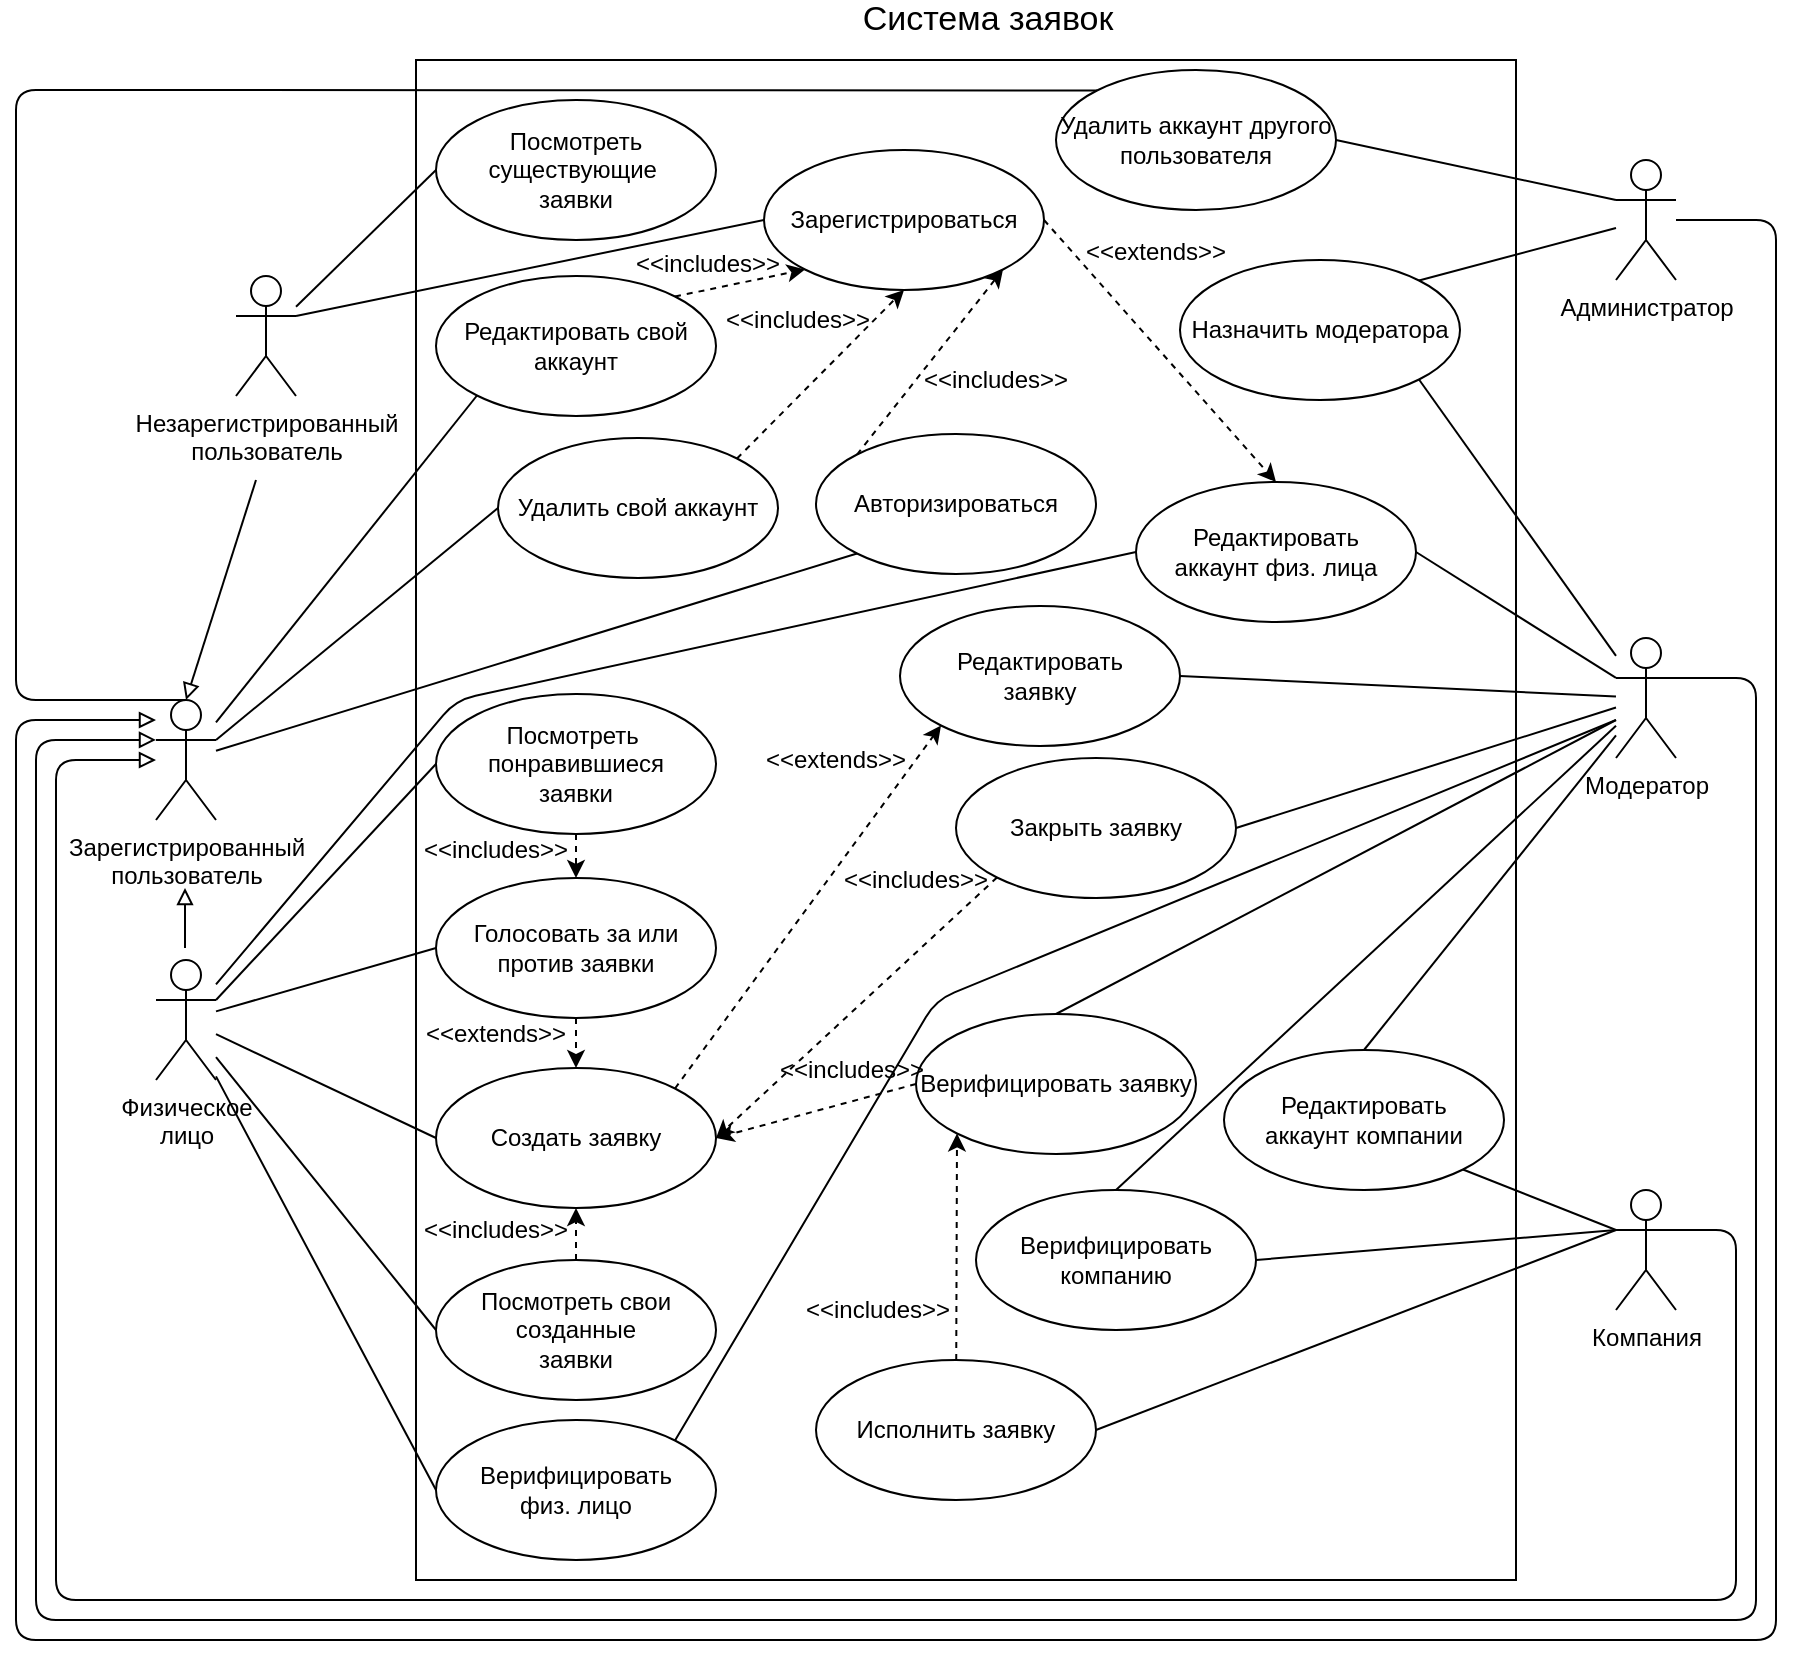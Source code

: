 <mxfile version="13.11.0" type="device"><diagram id="0nyhtT5LMbtZ97pqgB7c" name="Page-1"><mxGraphModel dx="946" dy="610" grid="1" gridSize="10" guides="1" tooltips="1" connect="1" arrows="1" fold="1" page="1" pageScale="1" pageWidth="827" pageHeight="1169" background="#ffffff" math="0" shadow="0"><root><mxCell id="0"/><mxCell id="1" parent="0"/><mxCell id="nvOmod-c5bXxlz6w6_PZ-1" value="" style="rounded=0;whiteSpace=wrap;html=1;" parent="1" vertex="1"><mxGeometry x="240" y="40" width="550" height="760" as="geometry"/></mxCell><mxCell id="nvOmod-c5bXxlz6w6_PZ-2" value="Незарегистрированный&lt;br&gt;пользователь" style="shape=umlActor;verticalLabelPosition=bottom;verticalAlign=top;html=1;outlineConnect=0;" parent="1" vertex="1"><mxGeometry x="150" y="148" width="30" height="60" as="geometry"/></mxCell><mxCell id="nvOmod-c5bXxlz6w6_PZ-5" value="Физическое&lt;br&gt;лицо" style="shape=umlActor;verticalLabelPosition=bottom;verticalAlign=top;html=1;outlineConnect=0;" parent="1" vertex="1"><mxGeometry x="110" y="490" width="30" height="60" as="geometry"/></mxCell><mxCell id="nvOmod-c5bXxlz6w6_PZ-7" value="Компания" style="shape=umlActor;verticalLabelPosition=bottom;verticalAlign=top;html=1;outlineConnect=0;" parent="1" vertex="1"><mxGeometry x="840" y="605" width="30" height="60" as="geometry"/></mxCell><mxCell id="nvOmod-c5bXxlz6w6_PZ-8" value="Модератор" style="shape=umlActor;verticalLabelPosition=bottom;verticalAlign=top;html=1;outlineConnect=0;" parent="1" vertex="1"><mxGeometry x="840" y="329" width="30" height="60" as="geometry"/></mxCell><mxCell id="nvOmod-c5bXxlz6w6_PZ-10" value="Зарегистрироваться" style="ellipse;whiteSpace=wrap;html=1;" parent="1" vertex="1"><mxGeometry x="414" y="85" width="140" height="70" as="geometry"/></mxCell><mxCell id="nvOmod-c5bXxlz6w6_PZ-11" value="Авторизироваться" style="ellipse;whiteSpace=wrap;html=1;" parent="1" vertex="1"><mxGeometry x="440" y="227" width="140" height="70" as="geometry"/></mxCell><mxCell id="nvOmod-c5bXxlz6w6_PZ-12" value="" style="endArrow=block;html=1;endFill=0;entryX=0.5;entryY=0;entryDx=0;entryDy=0;entryPerimeter=0;" parent="1" edge="1" target="nvOmod-c5bXxlz6w6_PZ-56"><mxGeometry width="50" height="50" relative="1" as="geometry"><mxPoint x="160" y="250" as="sourcePoint"/><mxPoint x="125" y="230" as="targetPoint"/></mxGeometry></mxCell><mxCell id="nvOmod-c5bXxlz6w6_PZ-14" value="&lt;font style=&quot;font-size: 17px&quot;&gt;Система заявок&lt;/font&gt;" style="text;html=1;strokeColor=none;fillColor=none;align=center;verticalAlign=middle;whiteSpace=wrap;rounded=0;" parent="1" vertex="1"><mxGeometry x="446" y="10" width="160" height="20" as="geometry"/></mxCell><mxCell id="nvOmod-c5bXxlz6w6_PZ-15" value="Удалить свой аккаунт" style="ellipse;whiteSpace=wrap;html=1;" parent="1" vertex="1"><mxGeometry x="281" y="229" width="140" height="70" as="geometry"/></mxCell><mxCell id="nvOmod-c5bXxlz6w6_PZ-16" value="Создать заявку" style="ellipse;whiteSpace=wrap;html=1;" parent="1" vertex="1"><mxGeometry x="250" y="544" width="140" height="70" as="geometry"/></mxCell><mxCell id="nvOmod-c5bXxlz6w6_PZ-17" value="" style="endArrow=none;html=1;entryX=0;entryY=0.5;entryDx=0;entryDy=0;exitX=1;exitY=0.333;exitDx=0;exitDy=0;exitPerimeter=0;" parent="1" target="nvOmod-c5bXxlz6w6_PZ-10" edge="1" source="nvOmod-c5bXxlz6w6_PZ-2"><mxGeometry width="50" height="50" relative="1" as="geometry"><mxPoint x="190" y="120" as="sourcePoint"/><mxPoint x="440" y="290" as="targetPoint"/></mxGeometry></mxCell><mxCell id="nvOmod-c5bXxlz6w6_PZ-19" value="" style="endArrow=block;html=1;endFill=0;exitX=1;exitY=0.333;exitDx=0;exitDy=0;exitPerimeter=0;" parent="1" source="nvOmod-c5bXxlz6w6_PZ-7" edge="1"><mxGeometry width="50" height="50" relative="1" as="geometry"><mxPoint x="740" y="120" as="sourcePoint"/><mxPoint x="110" y="390" as="targetPoint"/><Array as="points"><mxPoint x="900" y="625"/><mxPoint x="900" y="810"/><mxPoint x="60" y="810"/><mxPoint x="60" y="390"/></Array></mxGeometry></mxCell><mxCell id="nvOmod-c5bXxlz6w6_PZ-22" value="" style="endArrow=block;html=1;endFill=0;exitX=1;exitY=0.333;exitDx=0;exitDy=0;exitPerimeter=0;entryX=0;entryY=0.333;entryDx=0;entryDy=0;entryPerimeter=0;" parent="1" source="nvOmod-c5bXxlz6w6_PZ-8" target="nvOmod-c5bXxlz6w6_PZ-56" edge="1"><mxGeometry width="50" height="50" relative="1" as="geometry"><mxPoint x="720" y="520" as="sourcePoint"/><mxPoint x="100" y="380" as="targetPoint"/><Array as="points"><mxPoint x="910" y="349"/><mxPoint x="910" y="820"/><mxPoint x="50" y="820"/><mxPoint x="50" y="380"/></Array></mxGeometry></mxCell><mxCell id="nvOmod-c5bXxlz6w6_PZ-23" value="" style="endArrow=none;html=1;entryX=0;entryY=0.5;entryDx=0;entryDy=0;exitX=1;exitY=0.333;exitDx=0;exitDy=0;exitPerimeter=0;" parent="1" source="nvOmod-c5bXxlz6w6_PZ-56" target="nvOmod-c5bXxlz6w6_PZ-15" edge="1"><mxGeometry width="50" height="50" relative="1" as="geometry"><mxPoint x="390" y="360" as="sourcePoint"/><mxPoint x="440" y="310" as="targetPoint"/></mxGeometry></mxCell><mxCell id="nvOmod-c5bXxlz6w6_PZ-24" value="" style="endArrow=none;html=1;entryX=0;entryY=0.5;entryDx=0;entryDy=0;" parent="1" source="nvOmod-c5bXxlz6w6_PZ-5" target="nvOmod-c5bXxlz6w6_PZ-16" edge="1"><mxGeometry width="50" height="50" relative="1" as="geometry"><mxPoint x="190" y="420" as="sourcePoint"/><mxPoint x="440" y="310" as="targetPoint"/></mxGeometry></mxCell><mxCell id="nvOmod-c5bXxlz6w6_PZ-26" value="" style="endArrow=none;html=1;entryX=0;entryY=1;entryDx=0;entryDy=0;" parent="1" source="nvOmod-c5bXxlz6w6_PZ-56" target="nvOmod-c5bXxlz6w6_PZ-11" edge="1"><mxGeometry width="50" height="50" relative="1" as="geometry"><mxPoint x="390" y="360" as="sourcePoint"/><mxPoint x="440" y="310" as="targetPoint"/><Array as="points"/></mxGeometry></mxCell><mxCell id="nvOmod-c5bXxlz6w6_PZ-28" value="" style="endArrow=classic;html=1;entryX=1;entryY=1;entryDx=0;entryDy=0;exitX=0;exitY=0;exitDx=0;exitDy=0;dashed=1;" parent="1" source="nvOmod-c5bXxlz6w6_PZ-11" target="nvOmod-c5bXxlz6w6_PZ-10" edge="1"><mxGeometry width="50" height="50" relative="1" as="geometry"><mxPoint x="390" y="360" as="sourcePoint"/><mxPoint x="440" y="310" as="targetPoint"/></mxGeometry></mxCell><mxCell id="nvOmod-c5bXxlz6w6_PZ-31" value="&amp;lt;&amp;lt;includes&amp;gt;&amp;gt;" style="text;html=1;strokeColor=none;fillColor=none;align=center;verticalAlign=middle;whiteSpace=wrap;rounded=0;" parent="1" vertex="1"><mxGeometry x="510" y="190" width="40" height="20" as="geometry"/></mxCell><mxCell id="nvOmod-c5bXxlz6w6_PZ-33" value="Голосовать за или против заявки" style="ellipse;whiteSpace=wrap;html=1;" parent="1" vertex="1"><mxGeometry x="250" y="449" width="140" height="70" as="geometry"/></mxCell><mxCell id="nvOmod-c5bXxlz6w6_PZ-34" value="Исполнить заявку" style="ellipse;whiteSpace=wrap;html=1;" parent="1" vertex="1"><mxGeometry x="440" y="690" width="140" height="70" as="geometry"/></mxCell><mxCell id="nvOmod-c5bXxlz6w6_PZ-35" value="" style="endArrow=none;html=1;entryX=0;entryY=0.5;entryDx=0;entryDy=0;" parent="1" source="nvOmod-c5bXxlz6w6_PZ-5" target="nvOmod-c5bXxlz6w6_PZ-33" edge="1"><mxGeometry width="50" height="50" relative="1" as="geometry"><mxPoint x="390" y="360" as="sourcePoint"/><mxPoint x="440" y="310" as="targetPoint"/></mxGeometry></mxCell><mxCell id="nvOmod-c5bXxlz6w6_PZ-36" value="" style="endArrow=none;html=1;exitX=1;exitY=0.5;exitDx=0;exitDy=0;entryX=0;entryY=0.333;entryDx=0;entryDy=0;entryPerimeter=0;" parent="1" edge="1" target="nvOmod-c5bXxlz6w6_PZ-7" source="nvOmod-c5bXxlz6w6_PZ-34"><mxGeometry width="50" height="50" relative="1" as="geometry"><mxPoint x="540" y="535" as="sourcePoint"/><mxPoint x="730" y="535" as="targetPoint"/><Array as="points"/></mxGeometry></mxCell><mxCell id="nvOmod-c5bXxlz6w6_PZ-37" value="" style="endArrow=classic;html=1;dashed=1;entryX=0;entryY=1;entryDx=0;entryDy=0;" parent="1" source="nvOmod-c5bXxlz6w6_PZ-34" target="nvOmod-c5bXxlz6w6_PZ-42" edge="1"><mxGeometry width="50" height="50" relative="1" as="geometry"><mxPoint x="540" y="210" as="sourcePoint"/><mxPoint x="446" y="440" as="targetPoint"/></mxGeometry></mxCell><mxCell id="nvOmod-c5bXxlz6w6_PZ-38" value="&amp;lt;&amp;lt;includes&amp;gt;&amp;gt;" style="text;html=1;strokeColor=none;fillColor=none;align=center;verticalAlign=middle;whiteSpace=wrap;rounded=0;" parent="1" vertex="1"><mxGeometry x="451" y="655" width="40" height="20" as="geometry"/></mxCell><mxCell id="nvOmod-c5bXxlz6w6_PZ-39" value="" style="endArrow=classic;html=1;dashed=1;exitX=0.5;exitY=1;exitDx=0;exitDy=0;entryX=0.5;entryY=0;entryDx=0;entryDy=0;" parent="1" source="nvOmod-c5bXxlz6w6_PZ-33" target="nvOmod-c5bXxlz6w6_PZ-16" edge="1"><mxGeometry width="50" height="50" relative="1" as="geometry"><mxPoint x="455" y="480" as="sourcePoint"/><mxPoint x="445" y="380" as="targetPoint"/></mxGeometry></mxCell><mxCell id="nvOmod-c5bXxlz6w6_PZ-40" value="&amp;lt;&amp;lt;extends&amp;gt;&amp;gt;" style="text;html=1;strokeColor=none;fillColor=none;align=center;verticalAlign=middle;whiteSpace=wrap;rounded=0;" parent="1" vertex="1"><mxGeometry x="260" y="517" width="40" height="20" as="geometry"/></mxCell><mxCell id="nvOmod-c5bXxlz6w6_PZ-42" value="Верифицировать заявку" style="ellipse;whiteSpace=wrap;html=1;" parent="1" vertex="1"><mxGeometry x="490" y="517" width="140" height="70" as="geometry"/></mxCell><mxCell id="nvOmod-c5bXxlz6w6_PZ-43" value="" style="endArrow=classic;html=1;dashed=1;entryX=1;entryY=0.5;entryDx=0;entryDy=0;exitX=0;exitY=0.5;exitDx=0;exitDy=0;" parent="1" source="nvOmod-c5bXxlz6w6_PZ-42" target="nvOmod-c5bXxlz6w6_PZ-16" edge="1"><mxGeometry width="50" height="50" relative="1" as="geometry"><mxPoint x="455" y="480" as="sourcePoint"/><mxPoint x="455" y="455" as="targetPoint"/></mxGeometry></mxCell><mxCell id="nvOmod-c5bXxlz6w6_PZ-44" value="" style="endArrow=none;html=1;exitX=0.5;exitY=0;exitDx=0;exitDy=0;" parent="1" source="nvOmod-c5bXxlz6w6_PZ-42" edge="1"><mxGeometry width="50" height="50" relative="1" as="geometry"><mxPoint x="390" y="370" as="sourcePoint"/><mxPoint x="840" y="370" as="targetPoint"/></mxGeometry></mxCell><mxCell id="nvOmod-c5bXxlz6w6_PZ-45" value="&amp;lt;&amp;lt;includes&amp;gt;&amp;gt;" style="text;html=1;strokeColor=none;fillColor=none;align=center;verticalAlign=middle;whiteSpace=wrap;rounded=0;" parent="1" vertex="1"><mxGeometry x="438" y="535" width="40" height="20" as="geometry"/></mxCell><mxCell id="nvOmod-c5bXxlz6w6_PZ-46" value="Редактировать &lt;br&gt;аккаунт физ. лица" style="ellipse;whiteSpace=wrap;html=1;" parent="1" vertex="1"><mxGeometry x="600" y="251" width="140" height="70" as="geometry"/></mxCell><mxCell id="nvOmod-c5bXxlz6w6_PZ-47" value="" style="endArrow=none;html=1;entryX=0;entryY=0.333;entryDx=0;entryDy=0;entryPerimeter=0;exitX=1;exitY=0.5;exitDx=0;exitDy=0;" parent="1" source="nvOmod-c5bXxlz6w6_PZ-46" target="nvOmod-c5bXxlz6w6_PZ-8" edge="1"><mxGeometry width="50" height="50" relative="1" as="geometry"><mxPoint x="390" y="370" as="sourcePoint"/><mxPoint x="440" y="320" as="targetPoint"/></mxGeometry></mxCell><mxCell id="nvOmod-c5bXxlz6w6_PZ-48" value="" style="endArrow=classic;html=1;entryX=0.5;entryY=0;entryDx=0;entryDy=0;exitX=1;exitY=0.5;exitDx=0;exitDy=0;dashed=1;" parent="1" source="nvOmod-c5bXxlz6w6_PZ-10" target="nvOmod-c5bXxlz6w6_PZ-46" edge="1"><mxGeometry width="50" height="50" relative="1" as="geometry"><mxPoint x="540" y="210" as="sourcePoint"/><mxPoint x="459.497" y="154.749" as="targetPoint"/></mxGeometry></mxCell><mxCell id="nvOmod-c5bXxlz6w6_PZ-49" value="&amp;lt;&amp;lt;extends&amp;gt;&amp;gt;" style="text;html=1;strokeColor=none;fillColor=none;align=center;verticalAlign=middle;whiteSpace=wrap;rounded=0;" parent="1" vertex="1"><mxGeometry x="590" y="126" width="40" height="20" as="geometry"/></mxCell><mxCell id="nvOmod-c5bXxlz6w6_PZ-50" value="Редактировать &lt;br&gt;заявку" style="ellipse;whiteSpace=wrap;html=1;" parent="1" vertex="1"><mxGeometry x="482" y="313" width="140" height="70" as="geometry"/></mxCell><mxCell id="nvOmod-c5bXxlz6w6_PZ-52" value="&amp;lt;&amp;lt;extends&amp;gt;&amp;gt;" style="text;html=1;strokeColor=none;fillColor=none;align=center;verticalAlign=middle;whiteSpace=wrap;rounded=0;" parent="1" vertex="1"><mxGeometry x="430" y="380" width="40" height="20" as="geometry"/></mxCell><mxCell id="nvOmod-c5bXxlz6w6_PZ-53" value="" style="endArrow=classic;html=1;entryX=0;entryY=1;entryDx=0;entryDy=0;exitX=1;exitY=0;exitDx=0;exitDy=0;dashed=1;" parent="1" source="nvOmod-c5bXxlz6w6_PZ-16" target="nvOmod-c5bXxlz6w6_PZ-50" edge="1"><mxGeometry width="50" height="50" relative="1" as="geometry"><mxPoint x="430" y="130" as="sourcePoint"/><mxPoint x="525" y="130" as="targetPoint"/></mxGeometry></mxCell><mxCell id="nvOmod-c5bXxlz6w6_PZ-55" value="" style="endArrow=none;html=1;exitX=1;exitY=0.5;exitDx=0;exitDy=0;" parent="1" source="nvOmod-c5bXxlz6w6_PZ-50" target="nvOmod-c5bXxlz6w6_PZ-8" edge="1"><mxGeometry width="50" height="50" relative="1" as="geometry"><mxPoint x="390" y="370" as="sourcePoint"/><mxPoint x="440" y="320" as="targetPoint"/><Array as="points"/></mxGeometry></mxCell><mxCell id="nvOmod-c5bXxlz6w6_PZ-56" value="Зарегистрированный&lt;br&gt;пользователь" style="shape=umlActor;verticalLabelPosition=bottom;verticalAlign=top;html=1;outlineConnect=0;" parent="1" vertex="1"><mxGeometry x="110" y="360" width="30" height="60" as="geometry"/></mxCell><mxCell id="nvOmod-c5bXxlz6w6_PZ-58" value="" style="endArrow=block;html=1;endFill=0;" parent="1" edge="1"><mxGeometry width="50" height="50" relative="1" as="geometry"><mxPoint x="124.5" y="484" as="sourcePoint"/><mxPoint x="124.5" y="454" as="targetPoint"/></mxGeometry></mxCell><mxCell id="i0JII010E07vf4IE4ri3-1" value="Администратор" style="shape=umlActor;verticalLabelPosition=bottom;verticalAlign=top;html=1;outlineConnect=0;" vertex="1" parent="1"><mxGeometry x="840" y="90" width="30" height="60" as="geometry"/></mxCell><mxCell id="i0JII010E07vf4IE4ri3-3" value="" style="endArrow=none;html=1;entryX=0;entryY=0.5;entryDx=0;entryDy=0;" edge="1" parent="1" source="nvOmod-c5bXxlz6w6_PZ-2" target="i0JII010E07vf4IE4ri3-2"><mxGeometry width="50" height="50" relative="1" as="geometry"><mxPoint x="100" y="130" as="sourcePoint"/><mxPoint x="260" y="276" as="targetPoint"/></mxGeometry></mxCell><mxCell id="i0JII010E07vf4IE4ri3-4" value="Назначить модератора" style="ellipse;whiteSpace=wrap;html=1;" vertex="1" parent="1"><mxGeometry x="622" y="140" width="140" height="70" as="geometry"/></mxCell><mxCell id="i0JII010E07vf4IE4ri3-5" value="" style="endArrow=none;html=1;exitX=1;exitY=0;exitDx=0;exitDy=0;" edge="1" parent="1" source="i0JII010E07vf4IE4ri3-4" target="i0JII010E07vf4IE4ri3-1"><mxGeometry width="50" height="50" relative="1" as="geometry"><mxPoint x="390" y="370" as="sourcePoint"/><mxPoint x="440" y="320" as="targetPoint"/><Array as="points"/></mxGeometry></mxCell><mxCell id="i0JII010E07vf4IE4ri3-6" value="" style="endArrow=none;html=1;exitX=1;exitY=1;exitDx=0;exitDy=0;" edge="1" parent="1" source="i0JII010E07vf4IE4ri3-4" target="nvOmod-c5bXxlz6w6_PZ-8"><mxGeometry width="50" height="50" relative="1" as="geometry"><mxPoint x="390" y="370" as="sourcePoint"/><mxPoint x="440" y="320" as="targetPoint"/></mxGeometry></mxCell><mxCell id="i0JII010E07vf4IE4ri3-7" value="" style="endArrow=block;html=1;endFill=0;" edge="1" parent="1" source="i0JII010E07vf4IE4ri3-1"><mxGeometry width="50" height="50" relative="1" as="geometry"><mxPoint x="780" y="140" as="sourcePoint"/><mxPoint x="110" y="370" as="targetPoint"/><Array as="points"><mxPoint x="920" y="120"/><mxPoint x="920" y="830"/><mxPoint x="40" y="830"/><mxPoint x="40" y="370"/></Array></mxGeometry></mxCell><mxCell id="i0JII010E07vf4IE4ri3-8" value="Удалить аккаунт другого пользователя" style="ellipse;whiteSpace=wrap;html=1;" vertex="1" parent="1"><mxGeometry x="560" y="45" width="140" height="70" as="geometry"/></mxCell><mxCell id="i0JII010E07vf4IE4ri3-9" value="" style="endArrow=none;html=1;exitX=1;exitY=0.5;exitDx=0;exitDy=0;entryX=0;entryY=0.333;entryDx=0;entryDy=0;entryPerimeter=0;" edge="1" parent="1" source="i0JII010E07vf4IE4ri3-8" target="i0JII010E07vf4IE4ri3-1"><mxGeometry width="50" height="50" relative="1" as="geometry"><mxPoint x="710" y="196" as="sourcePoint"/><mxPoint x="740" y="148.667" as="targetPoint"/></mxGeometry></mxCell><mxCell id="i0JII010E07vf4IE4ri3-11" value="" style="endArrow=none;html=1;entryX=0;entryY=0;entryDx=0;entryDy=0;exitX=0.5;exitY=0;exitDx=0;exitDy=0;exitPerimeter=0;" edge="1" parent="1" source="nvOmod-c5bXxlz6w6_PZ-56" target="i0JII010E07vf4IE4ri3-8"><mxGeometry width="50" height="50" relative="1" as="geometry"><mxPoint x="100" y="360" as="sourcePoint"/><mxPoint x="430" y="300" as="targetPoint"/><Array as="points"><mxPoint x="40" y="360"/><mxPoint x="40" y="55"/></Array></mxGeometry></mxCell><mxCell id="i0JII010E07vf4IE4ri3-12" value="Верифицировать &lt;br&gt;физ. лицо" style="ellipse;whiteSpace=wrap;html=1;" vertex="1" parent="1"><mxGeometry x="250" y="720" width="140" height="70" as="geometry"/></mxCell><mxCell id="i0JII010E07vf4IE4ri3-13" value="" style="endArrow=none;html=1;exitX=1;exitY=0;exitDx=0;exitDy=0;" edge="1" parent="1" source="i0JII010E07vf4IE4ri3-12"><mxGeometry width="50" height="50" relative="1" as="geometry"><mxPoint x="380" y="350" as="sourcePoint"/><mxPoint x="840" y="370" as="targetPoint"/><Array as="points"><mxPoint x="500" y="510"/></Array></mxGeometry></mxCell><mxCell id="i0JII010E07vf4IE4ri3-14" value="Верифицировать компанию" style="ellipse;whiteSpace=wrap;html=1;" vertex="1" parent="1"><mxGeometry x="520" y="605" width="140" height="70" as="geometry"/></mxCell><mxCell id="i0JII010E07vf4IE4ri3-15" value="" style="endArrow=none;html=1;exitX=0.5;exitY=0;exitDx=0;exitDy=0;" edge="1" parent="1" source="i0JII010E07vf4IE4ri3-14" target="nvOmod-c5bXxlz6w6_PZ-8"><mxGeometry width="50" height="50" relative="1" as="geometry"><mxPoint x="380" y="450" as="sourcePoint"/><mxPoint x="810" y="330" as="targetPoint"/><Array as="points"/></mxGeometry></mxCell><mxCell id="i0JII010E07vf4IE4ri3-16" value="" style="endArrow=none;html=1;entryX=0;entryY=0.333;entryDx=0;entryDy=0;entryPerimeter=0;exitX=1;exitY=0.5;exitDx=0;exitDy=0;" edge="1" parent="1" source="i0JII010E07vf4IE4ri3-14" target="nvOmod-c5bXxlz6w6_PZ-7"><mxGeometry width="50" height="50" relative="1" as="geometry"><mxPoint x="380" y="450" as="sourcePoint"/><mxPoint x="430" y="400" as="targetPoint"/></mxGeometry></mxCell><mxCell id="i0JII010E07vf4IE4ri3-17" value="" style="endArrow=none;html=1;entryX=0;entryY=0.5;entryDx=0;entryDy=0;" edge="1" parent="1" source="nvOmod-c5bXxlz6w6_PZ-5" target="i0JII010E07vf4IE4ri3-12"><mxGeometry width="50" height="50" relative="1" as="geometry"><mxPoint x="380" y="450" as="sourcePoint"/><mxPoint x="430" y="400" as="targetPoint"/></mxGeometry></mxCell><mxCell id="i0JII010E07vf4IE4ri3-18" value="Закрыть заявку" style="ellipse;whiteSpace=wrap;html=1;" vertex="1" parent="1"><mxGeometry x="510" y="389" width="140" height="70" as="geometry"/></mxCell><mxCell id="i0JII010E07vf4IE4ri3-19" value="" style="endArrow=none;html=1;exitX=1;exitY=0.5;exitDx=0;exitDy=0;" edge="1" parent="1" source="i0JII010E07vf4IE4ri3-18" target="nvOmod-c5bXxlz6w6_PZ-8"><mxGeometry width="50" height="50" relative="1" as="geometry"><mxPoint x="420" y="400" as="sourcePoint"/><mxPoint x="470" y="350" as="targetPoint"/></mxGeometry></mxCell><mxCell id="i0JII010E07vf4IE4ri3-22" value="" style="endArrow=classic;html=1;dashed=1;entryX=1;entryY=0.5;entryDx=0;entryDy=0;exitX=0;exitY=1;exitDx=0;exitDy=0;" edge="1" parent="1" source="i0JII010E07vf4IE4ri3-18" target="nvOmod-c5bXxlz6w6_PZ-16"><mxGeometry width="50" height="50" relative="1" as="geometry"><mxPoint x="460.503" y="485.251" as="sourcePoint"/><mxPoint x="399.497" y="469.749" as="targetPoint"/></mxGeometry></mxCell><mxCell id="i0JII010E07vf4IE4ri3-23" value="&amp;lt;&amp;lt;includes&amp;gt;&amp;gt;" style="text;html=1;strokeColor=none;fillColor=none;align=center;verticalAlign=middle;whiteSpace=wrap;rounded=0;" vertex="1" parent="1"><mxGeometry x="470" y="440" width="40" height="20" as="geometry"/></mxCell><mxCell id="i0JII010E07vf4IE4ri3-24" value="" style="endArrow=classic;html=1;entryX=0.5;entryY=1;entryDx=0;entryDy=0;exitX=1;exitY=0;exitDx=0;exitDy=0;dashed=1;" edge="1" parent="1" source="nvOmod-c5bXxlz6w6_PZ-15" target="nvOmod-c5bXxlz6w6_PZ-10"><mxGeometry width="50" height="50" relative="1" as="geometry"><mxPoint x="480" y="216" as="sourcePoint"/><mxPoint x="409.497" y="154.749" as="targetPoint"/><Array as="points"/></mxGeometry></mxCell><mxCell id="i0JII010E07vf4IE4ri3-25" style="edgeStyle=orthogonalEdgeStyle;rounded=0;orthogonalLoop=1;jettySize=auto;html=1;exitX=0.5;exitY=1;exitDx=0;exitDy=0;" edge="1" parent="1" source="nvOmod-c5bXxlz6w6_PZ-50" target="nvOmod-c5bXxlz6w6_PZ-50"><mxGeometry relative="1" as="geometry"/></mxCell><mxCell id="i0JII010E07vf4IE4ri3-27" value="&amp;lt;&amp;lt;includes&amp;gt;&amp;gt;" style="text;html=1;strokeColor=none;fillColor=none;align=center;verticalAlign=middle;whiteSpace=wrap;rounded=0;" vertex="1" parent="1"><mxGeometry x="411" y="160" width="40" height="20" as="geometry"/></mxCell><mxCell id="i0JII010E07vf4IE4ri3-28" value="Редактировать &lt;br&gt;аккаунт компании" style="ellipse;whiteSpace=wrap;html=1;" vertex="1" parent="1"><mxGeometry x="644" y="535" width="140" height="70" as="geometry"/></mxCell><mxCell id="i0JII010E07vf4IE4ri3-29" value="" style="endArrow=none;html=1;exitX=0;exitY=0.333;exitDx=0;exitDy=0;exitPerimeter=0;entryX=1;entryY=1;entryDx=0;entryDy=0;" edge="1" parent="1" source="nvOmod-c5bXxlz6w6_PZ-7" target="i0JII010E07vf4IE4ri3-28"><mxGeometry width="50" height="50" relative="1" as="geometry"><mxPoint x="410" y="400" as="sourcePoint"/><mxPoint x="460" y="350" as="targetPoint"/></mxGeometry></mxCell><mxCell id="i0JII010E07vf4IE4ri3-30" value="" style="endArrow=none;html=1;entryX=0.5;entryY=0;entryDx=0;entryDy=0;" edge="1" parent="1" source="nvOmod-c5bXxlz6w6_PZ-8" target="i0JII010E07vf4IE4ri3-28"><mxGeometry width="50" height="50" relative="1" as="geometry"><mxPoint x="410" y="400" as="sourcePoint"/><mxPoint x="460" y="350" as="targetPoint"/><Array as="points"/></mxGeometry></mxCell><mxCell id="i0JII010E07vf4IE4ri3-34" value="Редактировать свой аккаунт" style="ellipse;whiteSpace=wrap;html=1;" vertex="1" parent="1"><mxGeometry x="250" y="148" width="140" height="70" as="geometry"/></mxCell><mxCell id="i0JII010E07vf4IE4ri3-2" value="Посмотреть существующие&amp;nbsp;&lt;br&gt;заявки" style="ellipse;whiteSpace=wrap;html=1;" vertex="1" parent="1"><mxGeometry x="250" y="60" width="140" height="70" as="geometry"/></mxCell><mxCell id="i0JII010E07vf4IE4ri3-39" value="" style="endArrow=none;html=1;entryX=0;entryY=1;entryDx=0;entryDy=0;" edge="1" parent="1" source="nvOmod-c5bXxlz6w6_PZ-56" target="i0JII010E07vf4IE4ri3-34"><mxGeometry width="50" height="50" relative="1" as="geometry"><mxPoint x="440" y="290" as="sourcePoint"/><mxPoint x="490" y="240" as="targetPoint"/></mxGeometry></mxCell><mxCell id="i0JII010E07vf4IE4ri3-42" value="" style="endArrow=classic;html=1;entryX=0;entryY=1;entryDx=0;entryDy=0;exitX=1;exitY=0;exitDx=0;exitDy=0;dashed=1;" edge="1" parent="1" source="i0JII010E07vf4IE4ri3-34" target="nvOmod-c5bXxlz6w6_PZ-10"><mxGeometry width="50" height="50" relative="1" as="geometry"><mxPoint x="402.497" y="247.251" as="sourcePoint"/><mxPoint x="494" y="165" as="targetPoint"/><Array as="points"/></mxGeometry></mxCell><mxCell id="i0JII010E07vf4IE4ri3-43" value="&amp;lt;&amp;lt;includes&amp;gt;&amp;gt;" style="text;html=1;strokeColor=none;fillColor=none;align=center;verticalAlign=middle;whiteSpace=wrap;rounded=0;" vertex="1" parent="1"><mxGeometry x="366" y="132" width="40" height="20" as="geometry"/></mxCell><mxCell id="i0JII010E07vf4IE4ri3-44" value="" style="endArrow=none;html=1;entryX=0;entryY=0.5;entryDx=0;entryDy=0;" edge="1" parent="1" source="nvOmod-c5bXxlz6w6_PZ-5" target="nvOmod-c5bXxlz6w6_PZ-46"><mxGeometry width="50" height="50" relative="1" as="geometry"><mxPoint x="400" y="350" as="sourcePoint"/><mxPoint x="450" y="300" as="targetPoint"/><Array as="points"><mxPoint x="260" y="360"/></Array></mxGeometry></mxCell><mxCell id="i0JII010E07vf4IE4ri3-45" value="Посмотреть свои созданные&lt;br&gt;заявки" style="ellipse;whiteSpace=wrap;html=1;" vertex="1" parent="1"><mxGeometry x="250" y="640" width="140" height="70" as="geometry"/></mxCell><mxCell id="i0JII010E07vf4IE4ri3-47" value="" style="endArrow=none;html=1;entryX=0;entryY=0.5;entryDx=0;entryDy=0;" edge="1" parent="1" source="nvOmod-c5bXxlz6w6_PZ-5" target="i0JII010E07vf4IE4ri3-45"><mxGeometry width="50" height="50" relative="1" as="geometry"><mxPoint x="390" y="460" as="sourcePoint"/><mxPoint x="440" y="410" as="targetPoint"/></mxGeometry></mxCell><mxCell id="i0JII010E07vf4IE4ri3-48" value="" style="endArrow=classic;html=1;dashed=1;entryX=0.5;entryY=1;entryDx=0;entryDy=0;exitX=0.5;exitY=0;exitDx=0;exitDy=0;" edge="1" parent="1" source="i0JII010E07vf4IE4ri3-45" target="nvOmod-c5bXxlz6w6_PZ-16"><mxGeometry width="50" height="50" relative="1" as="geometry"><mxPoint x="501.357" y="675.194" as="sourcePoint"/><mxPoint x="520.503" y="586.749" as="targetPoint"/></mxGeometry></mxCell><mxCell id="i0JII010E07vf4IE4ri3-49" value="&amp;lt;&amp;lt;includes&amp;gt;&amp;gt;" style="text;html=1;strokeColor=none;fillColor=none;align=center;verticalAlign=middle;whiteSpace=wrap;rounded=0;" vertex="1" parent="1"><mxGeometry x="260" y="615" width="40" height="20" as="geometry"/></mxCell><mxCell id="i0JII010E07vf4IE4ri3-50" value="Посмотреть&amp;nbsp;&lt;br&gt;понравившиеся &lt;br&gt;заявки" style="ellipse;whiteSpace=wrap;html=1;" vertex="1" parent="1"><mxGeometry x="250" y="357" width="140" height="70" as="geometry"/></mxCell><mxCell id="i0JII010E07vf4IE4ri3-51" value="" style="endArrow=none;html=1;entryX=0;entryY=0.5;entryDx=0;entryDy=0;exitX=1;exitY=0.333;exitDx=0;exitDy=0;exitPerimeter=0;" edge="1" parent="1" source="nvOmod-c5bXxlz6w6_PZ-5" target="i0JII010E07vf4IE4ri3-50"><mxGeometry width="50" height="50" relative="1" as="geometry"><mxPoint x="140" y="530" as="sourcePoint"/><mxPoint x="440" y="490" as="targetPoint"/></mxGeometry></mxCell><mxCell id="i0JII010E07vf4IE4ri3-53" value="" style="endArrow=classic;html=1;entryX=0.5;entryY=0;entryDx=0;entryDy=0;exitX=0.5;exitY=1;exitDx=0;exitDy=0;dashed=1;" edge="1" parent="1" source="i0JII010E07vf4IE4ri3-50" target="nvOmod-c5bXxlz6w6_PZ-33"><mxGeometry width="50" height="50" relative="1" as="geometry"><mxPoint x="379.497" y="560.251" as="sourcePoint"/><mxPoint x="512.503" y="382.749" as="targetPoint"/></mxGeometry></mxCell><mxCell id="i0JII010E07vf4IE4ri3-54" value="&amp;lt;&amp;lt;includes&amp;gt;&amp;gt;" style="text;html=1;strokeColor=none;fillColor=none;align=center;verticalAlign=middle;whiteSpace=wrap;rounded=0;" vertex="1" parent="1"><mxGeometry x="260" y="425" width="40" height="20" as="geometry"/></mxCell></root></mxGraphModel></diagram></mxfile>